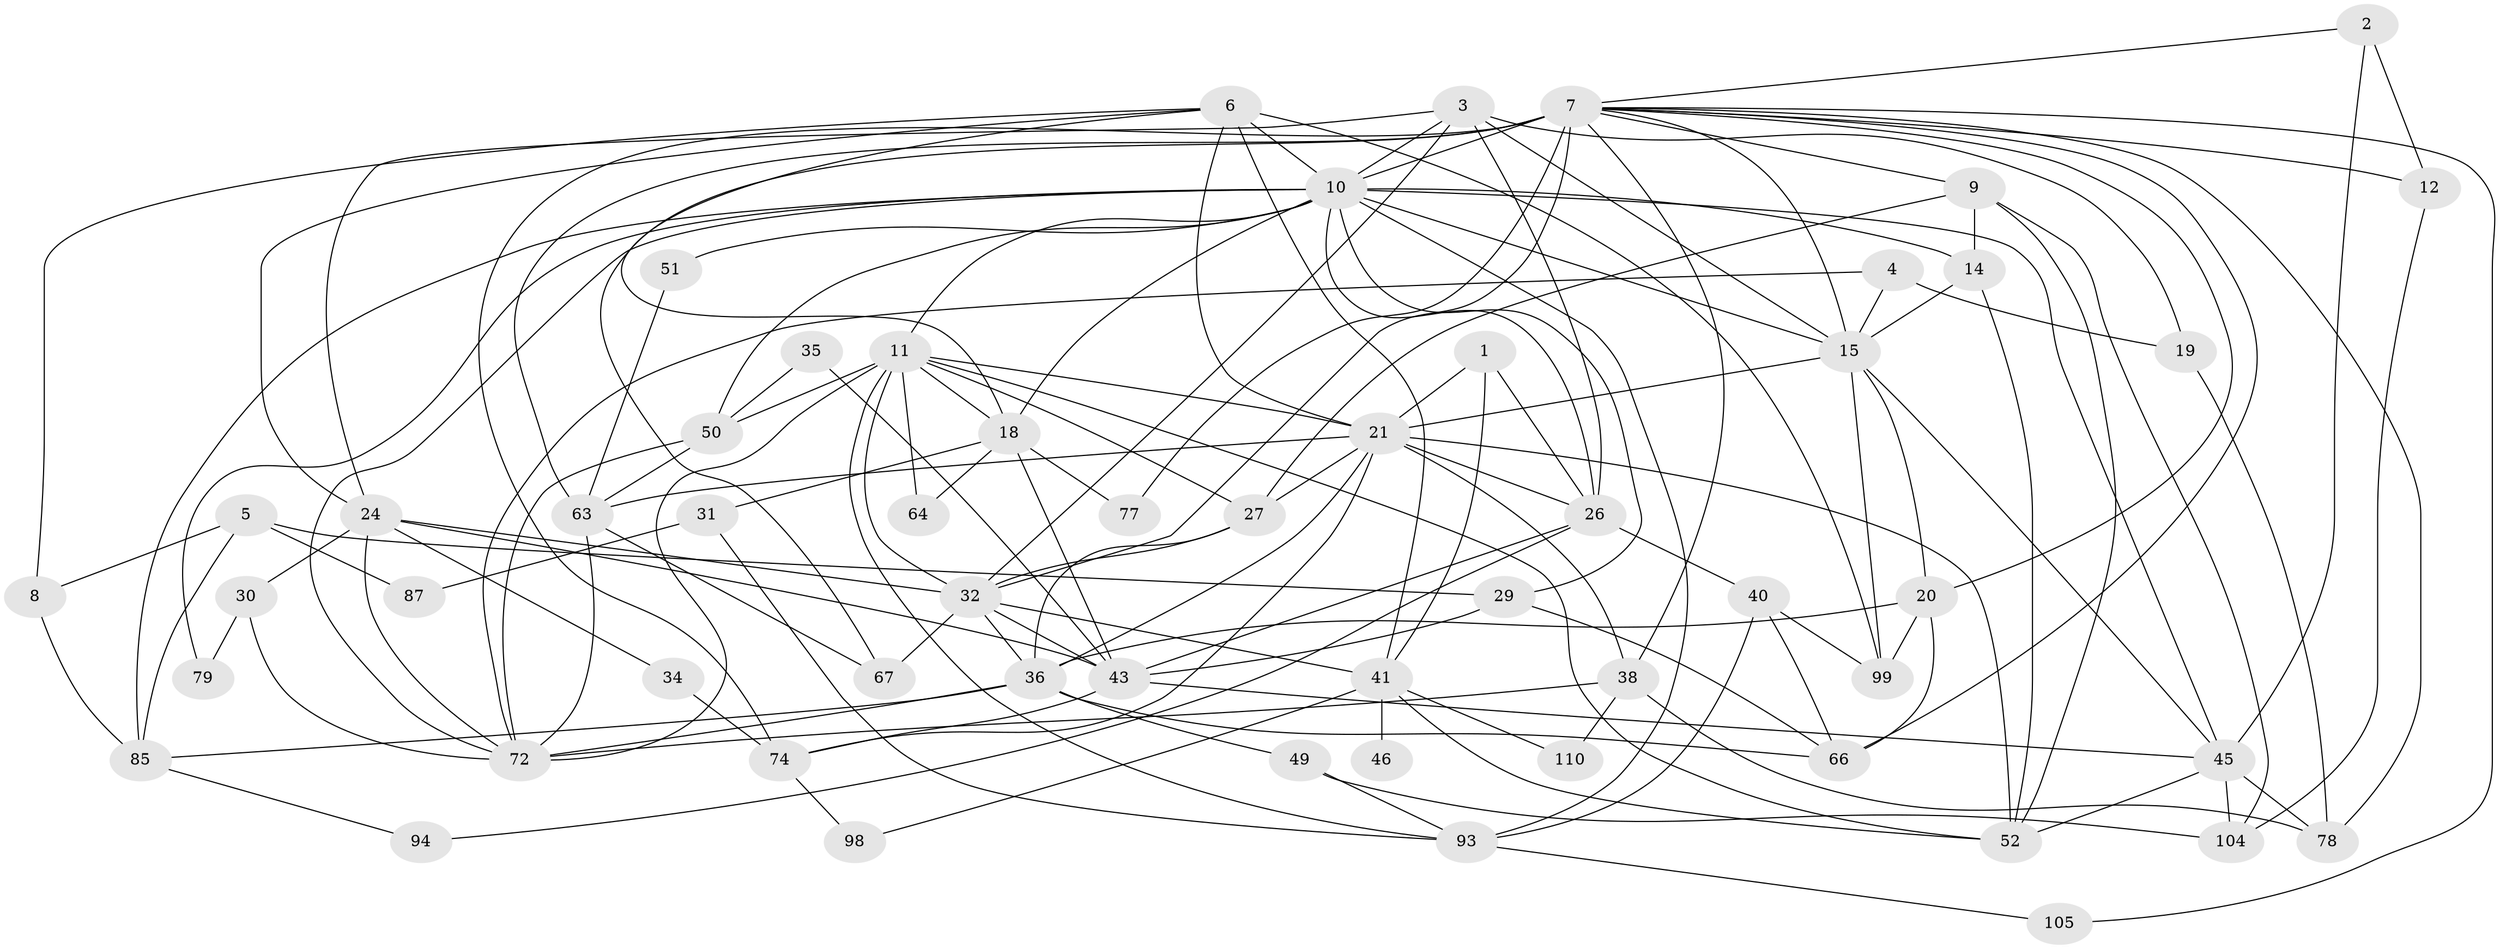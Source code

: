 // original degree distribution, {3: 0.22321428571428573, 4: 0.26785714285714285, 6: 0.08035714285714286, 5: 0.22321428571428573, 7: 0.026785714285714284, 2: 0.16071428571428573, 8: 0.008928571428571428, 9: 0.008928571428571428}
// Generated by graph-tools (version 1.1) at 2025/18/03/04/25 18:18:57]
// undirected, 56 vertices, 141 edges
graph export_dot {
graph [start="1"]
  node [color=gray90,style=filled];
  1;
  2;
  3 [super="+53+82"];
  4;
  5 [super="+44"];
  6 [super="+16"];
  7 [super="+92+23+25+68"];
  8;
  9 [super="+57"];
  10 [super="+47+69+13"];
  11 [super="+33+60+17"];
  12;
  14 [super="+91"];
  15 [super="+22+61"];
  18 [super="+58+109"];
  19;
  20 [super="+84"];
  21 [super="+89+28"];
  24 [super="+106"];
  26 [super="+37"];
  27 [super="+73"];
  29;
  30;
  31;
  32 [super="+71+70"];
  34;
  35;
  36 [super="+62+97+42"];
  38 [super="+76"];
  40;
  41 [super="+88"];
  43 [super="+83"];
  45 [super="+48"];
  46;
  49 [super="+55"];
  50 [super="+111+102"];
  51;
  52 [super="+56"];
  63 [super="+101"];
  64;
  66;
  67;
  72 [super="+96+95"];
  74 [super="+103"];
  77;
  78 [super="+86"];
  79;
  85;
  87;
  93;
  94;
  98;
  99;
  104;
  105;
  110;
  1 -- 41;
  1 -- 26;
  1 -- 21;
  2 -- 12;
  2 -- 45;
  2 -- 7;
  3 -- 15;
  3 -- 32;
  3 -- 26;
  3 -- 10;
  3 -- 19;
  3 -- 24;
  4 -- 15;
  4 -- 19;
  4 -- 72;
  5 -- 85;
  5 -- 87;
  5 -- 8;
  5 -- 29;
  6 -- 41 [weight=2];
  6 -- 18;
  6 -- 99;
  6 -- 8;
  6 -- 24;
  6 -- 10 [weight=2];
  6 -- 21;
  7 -- 9;
  7 -- 66;
  7 -- 32 [weight=3];
  7 -- 105;
  7 -- 15;
  7 -- 77;
  7 -- 10 [weight=3];
  7 -- 67;
  7 -- 20;
  7 -- 63;
  7 -- 78;
  7 -- 38;
  7 -- 74;
  7 -- 12;
  8 -- 85;
  9 -- 14;
  9 -- 104;
  9 -- 27;
  9 -- 52;
  10 -- 29 [weight=2];
  10 -- 14 [weight=2];
  10 -- 15 [weight=3];
  10 -- 50 [weight=3];
  10 -- 51;
  10 -- 85;
  10 -- 26;
  10 -- 93;
  10 -- 72 [weight=2];
  10 -- 18 [weight=2];
  10 -- 45;
  10 -- 79;
  10 -- 11;
  11 -- 93;
  11 -- 18 [weight=2];
  11 -- 32;
  11 -- 64;
  11 -- 52;
  11 -- 50;
  11 -- 21;
  11 -- 72;
  11 -- 27;
  12 -- 104;
  14 -- 15;
  14 -- 52;
  15 -- 20;
  15 -- 21;
  15 -- 99;
  15 -- 45;
  18 -- 77;
  18 -- 64;
  18 -- 43 [weight=3];
  18 -- 31;
  19 -- 78;
  20 -- 99;
  20 -- 36;
  20 -- 66;
  21 -- 38;
  21 -- 74 [weight=3];
  21 -- 26;
  21 -- 52;
  21 -- 36;
  21 -- 27;
  21 -- 63;
  24 -- 34;
  24 -- 30;
  24 -- 72;
  24 -- 32;
  24 -- 43;
  26 -- 40;
  26 -- 94;
  26 -- 43;
  27 -- 32 [weight=2];
  27 -- 36;
  29 -- 43;
  29 -- 66;
  30 -- 79;
  30 -- 72;
  31 -- 93;
  31 -- 87;
  32 -- 36;
  32 -- 41;
  32 -- 67;
  32 -- 43 [weight=2];
  34 -- 74;
  35 -- 43;
  35 -- 50;
  36 -- 49;
  36 -- 66;
  36 -- 85;
  36 -- 72;
  38 -- 72;
  38 -- 110;
  38 -- 78;
  40 -- 93;
  40 -- 66;
  40 -- 99;
  41 -- 46 [weight=2];
  41 -- 98;
  41 -- 110;
  41 -- 52;
  43 -- 74;
  43 -- 45;
  45 -- 52;
  45 -- 104;
  45 -- 78;
  49 -- 104;
  49 -- 93;
  50 -- 72;
  50 -- 63;
  51 -- 63;
  63 -- 72;
  63 -- 67;
  74 -- 98;
  85 -- 94;
  93 -- 105;
}
